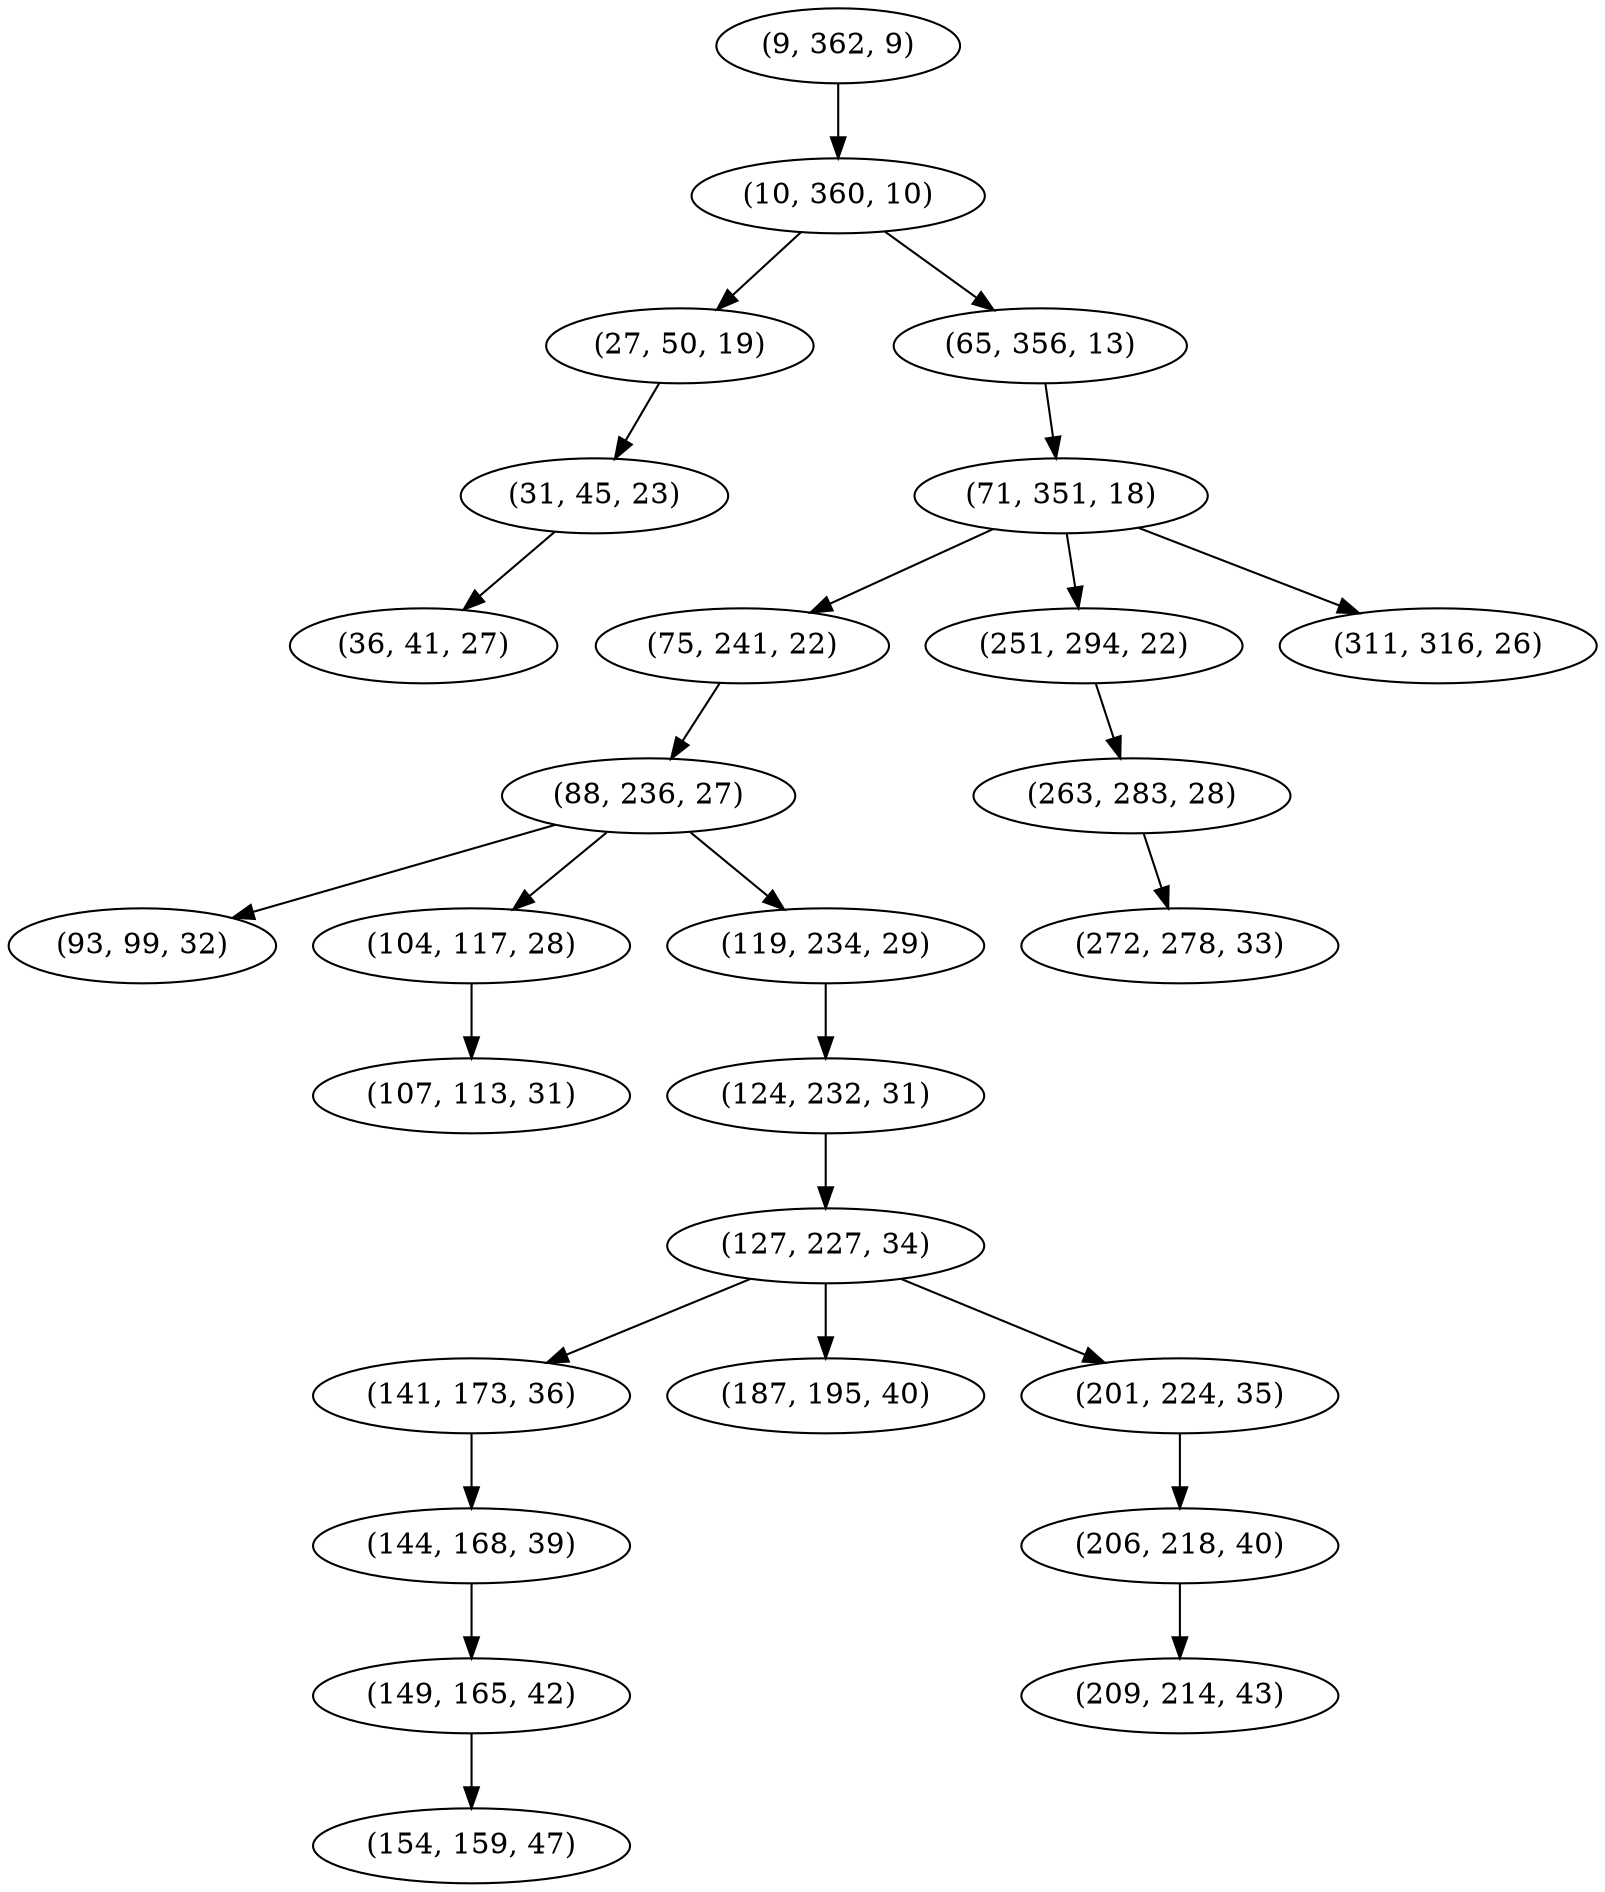 digraph tree {
    "(9, 362, 9)";
    "(10, 360, 10)";
    "(27, 50, 19)";
    "(31, 45, 23)";
    "(36, 41, 27)";
    "(65, 356, 13)";
    "(71, 351, 18)";
    "(75, 241, 22)";
    "(88, 236, 27)";
    "(93, 99, 32)";
    "(104, 117, 28)";
    "(107, 113, 31)";
    "(119, 234, 29)";
    "(124, 232, 31)";
    "(127, 227, 34)";
    "(141, 173, 36)";
    "(144, 168, 39)";
    "(149, 165, 42)";
    "(154, 159, 47)";
    "(187, 195, 40)";
    "(201, 224, 35)";
    "(206, 218, 40)";
    "(209, 214, 43)";
    "(251, 294, 22)";
    "(263, 283, 28)";
    "(272, 278, 33)";
    "(311, 316, 26)";
    "(9, 362, 9)" -> "(10, 360, 10)";
    "(10, 360, 10)" -> "(27, 50, 19)";
    "(10, 360, 10)" -> "(65, 356, 13)";
    "(27, 50, 19)" -> "(31, 45, 23)";
    "(31, 45, 23)" -> "(36, 41, 27)";
    "(65, 356, 13)" -> "(71, 351, 18)";
    "(71, 351, 18)" -> "(75, 241, 22)";
    "(71, 351, 18)" -> "(251, 294, 22)";
    "(71, 351, 18)" -> "(311, 316, 26)";
    "(75, 241, 22)" -> "(88, 236, 27)";
    "(88, 236, 27)" -> "(93, 99, 32)";
    "(88, 236, 27)" -> "(104, 117, 28)";
    "(88, 236, 27)" -> "(119, 234, 29)";
    "(104, 117, 28)" -> "(107, 113, 31)";
    "(119, 234, 29)" -> "(124, 232, 31)";
    "(124, 232, 31)" -> "(127, 227, 34)";
    "(127, 227, 34)" -> "(141, 173, 36)";
    "(127, 227, 34)" -> "(187, 195, 40)";
    "(127, 227, 34)" -> "(201, 224, 35)";
    "(141, 173, 36)" -> "(144, 168, 39)";
    "(144, 168, 39)" -> "(149, 165, 42)";
    "(149, 165, 42)" -> "(154, 159, 47)";
    "(201, 224, 35)" -> "(206, 218, 40)";
    "(206, 218, 40)" -> "(209, 214, 43)";
    "(251, 294, 22)" -> "(263, 283, 28)";
    "(263, 283, 28)" -> "(272, 278, 33)";
}
